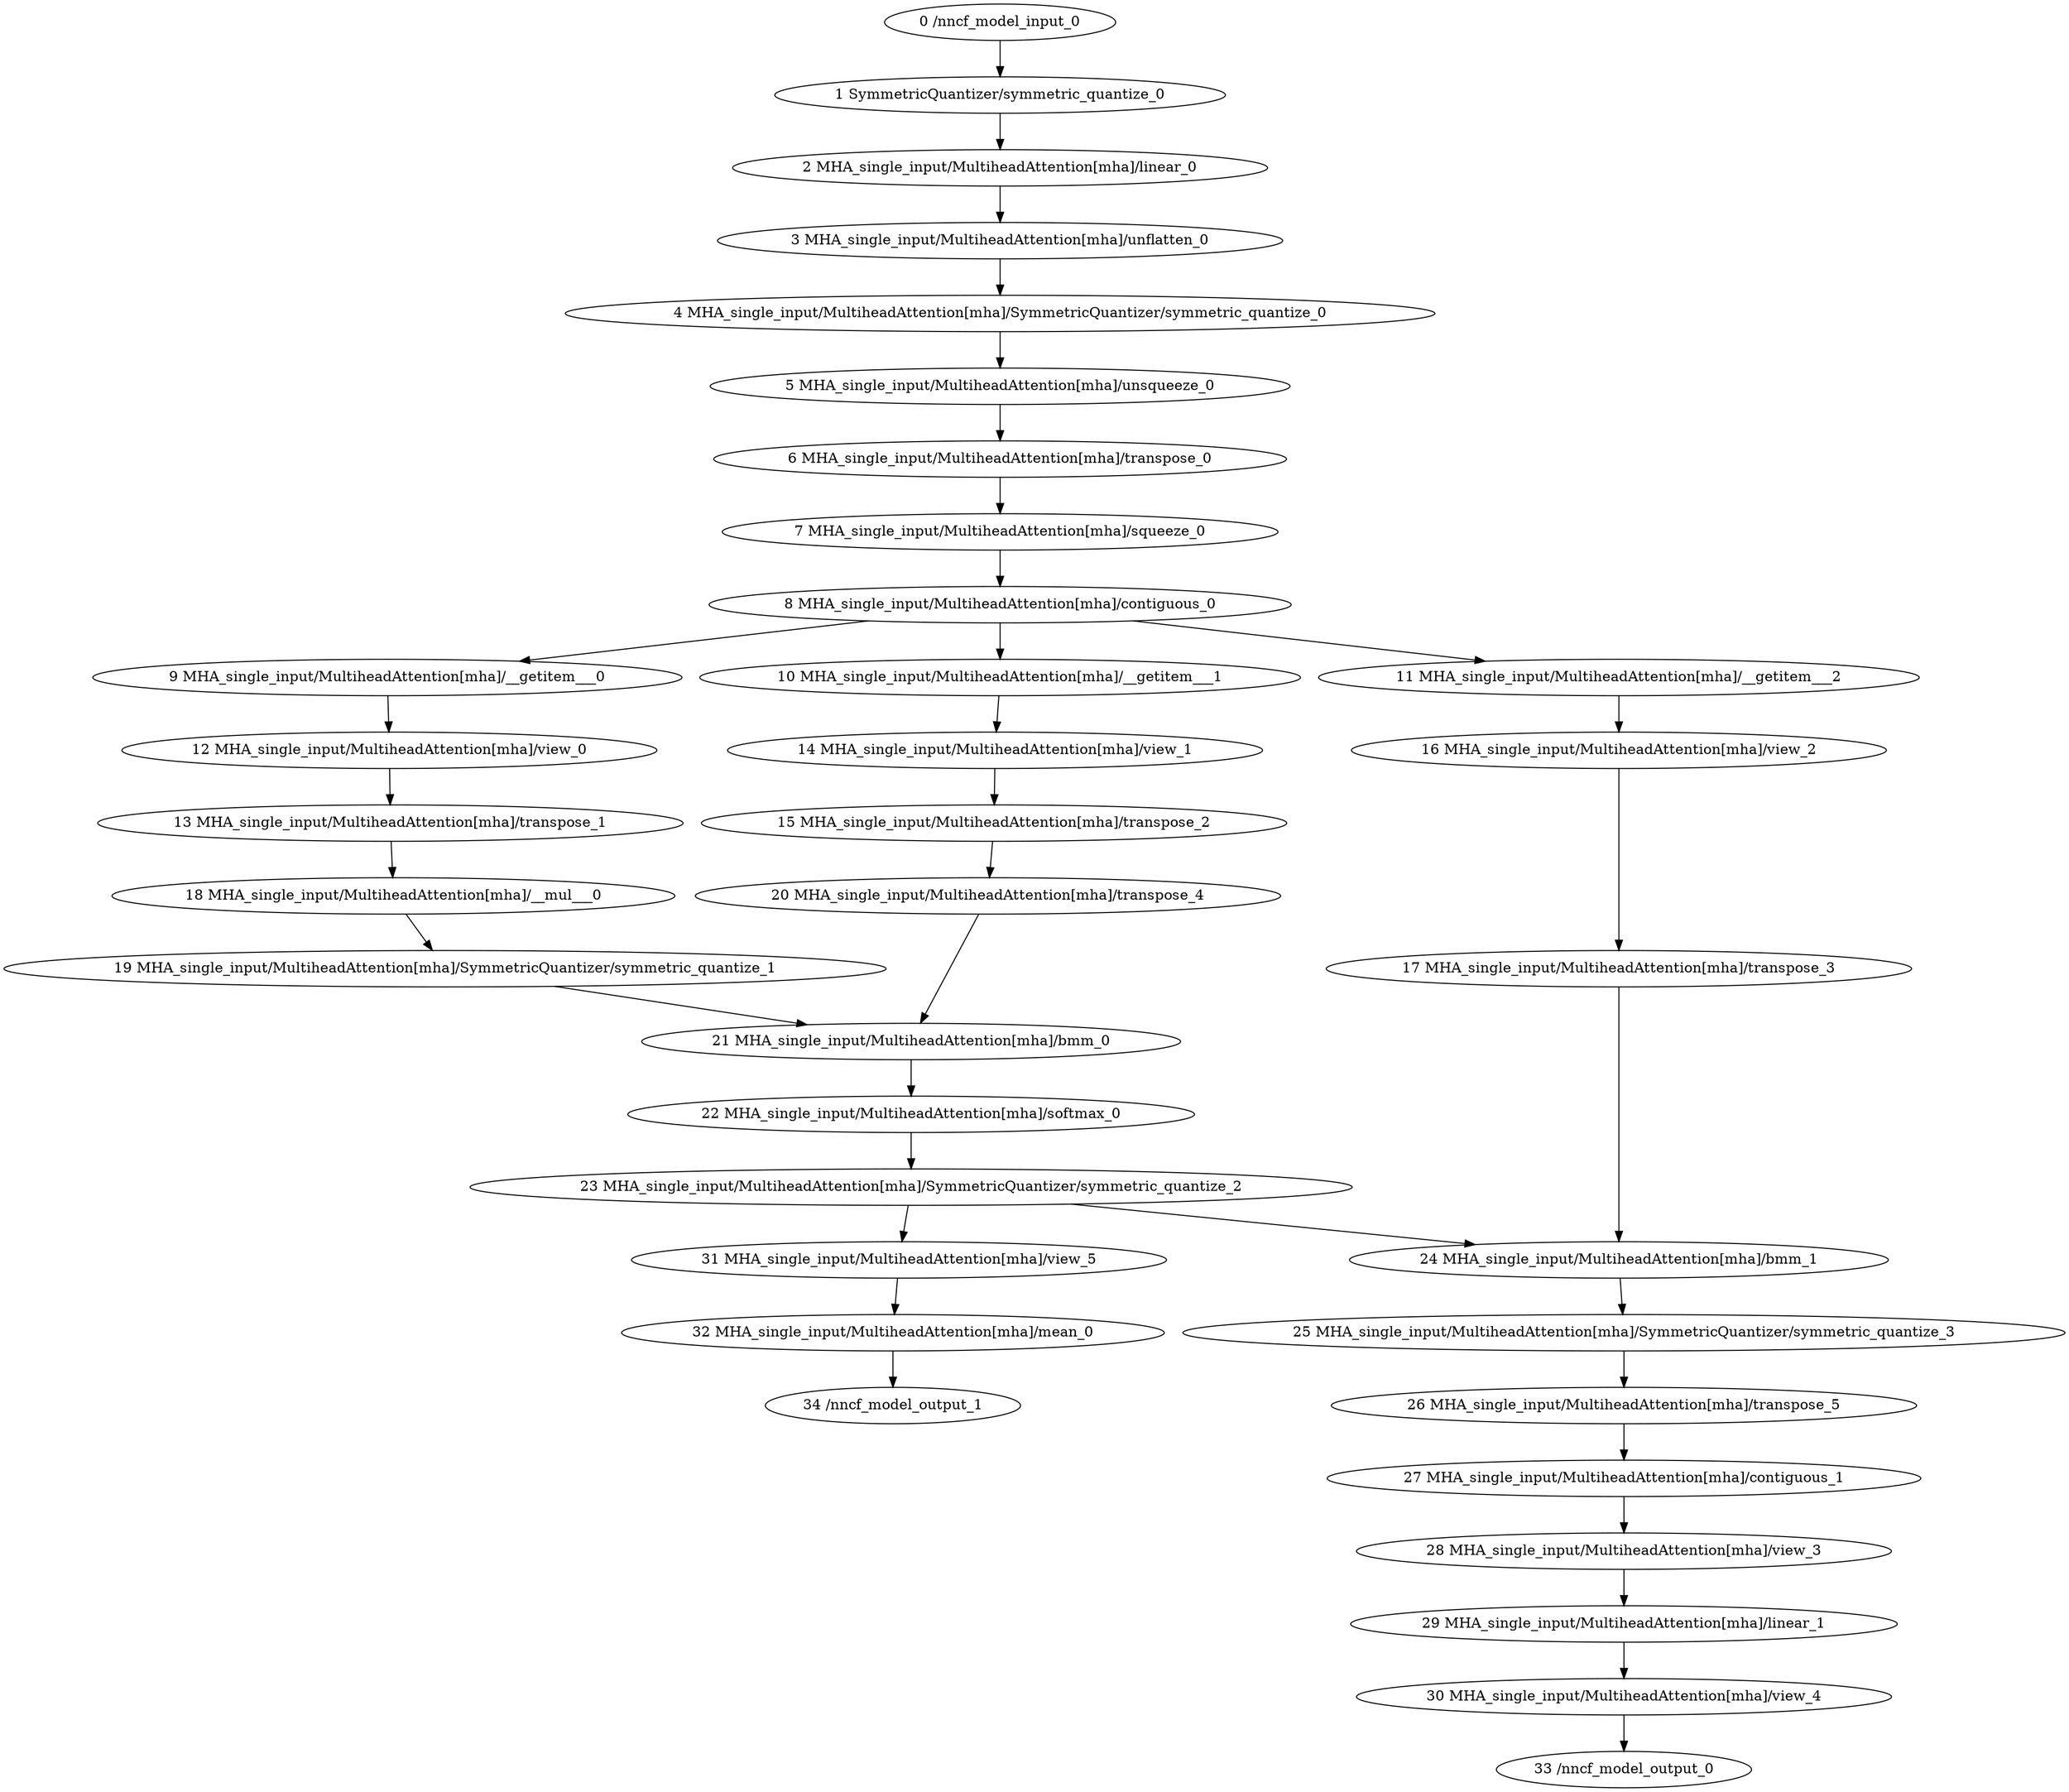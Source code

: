 strict digraph  {
"0 /nncf_model_input_0" [id=0, type=nncf_model_input];
"1 SymmetricQuantizer/symmetric_quantize_0" [id=1, type=symmetric_quantize];
"2 MHA_single_input/MultiheadAttention[mha]/linear_0" [id=2, type=linear];
"3 MHA_single_input/MultiheadAttention[mha]/unflatten_0" [id=3, type=unflatten];
"4 MHA_single_input/MultiheadAttention[mha]/SymmetricQuantizer/symmetric_quantize_0" [id=4, type=symmetric_quantize];
"5 MHA_single_input/MultiheadAttention[mha]/unsqueeze_0" [id=5, type=unsqueeze];
"6 MHA_single_input/MultiheadAttention[mha]/transpose_0" [id=6, type=transpose];
"7 MHA_single_input/MultiheadAttention[mha]/squeeze_0" [id=7, type=squeeze];
"8 MHA_single_input/MultiheadAttention[mha]/contiguous_0" [id=8, type=contiguous];
"9 MHA_single_input/MultiheadAttention[mha]/__getitem___0" [id=9, type=__getitem__];
"10 MHA_single_input/MultiheadAttention[mha]/__getitem___1" [id=10, type=__getitem__];
"11 MHA_single_input/MultiheadAttention[mha]/__getitem___2" [id=11, type=__getitem__];
"12 MHA_single_input/MultiheadAttention[mha]/view_0" [id=12, type=view];
"13 MHA_single_input/MultiheadAttention[mha]/transpose_1" [id=13, type=transpose];
"14 MHA_single_input/MultiheadAttention[mha]/view_1" [id=14, type=view];
"15 MHA_single_input/MultiheadAttention[mha]/transpose_2" [id=15, type=transpose];
"16 MHA_single_input/MultiheadAttention[mha]/view_2" [id=16, type=view];
"17 MHA_single_input/MultiheadAttention[mha]/transpose_3" [id=17, type=transpose];
"18 MHA_single_input/MultiheadAttention[mha]/__mul___0" [id=18, type=__mul__];
"19 MHA_single_input/MultiheadAttention[mha]/SymmetricQuantizer/symmetric_quantize_1" [id=19, type=symmetric_quantize];
"20 MHA_single_input/MultiheadAttention[mha]/transpose_4" [id=20, type=transpose];
"21 MHA_single_input/MultiheadAttention[mha]/bmm_0" [id=21, type=bmm];
"22 MHA_single_input/MultiheadAttention[mha]/softmax_0" [id=22, type=softmax];
"23 MHA_single_input/MultiheadAttention[mha]/SymmetricQuantizer/symmetric_quantize_2" [id=23, type=symmetric_quantize];
"24 MHA_single_input/MultiheadAttention[mha]/bmm_1" [id=24, type=bmm];
"25 MHA_single_input/MultiheadAttention[mha]/SymmetricQuantizer/symmetric_quantize_3" [id=25, type=symmetric_quantize];
"26 MHA_single_input/MultiheadAttention[mha]/transpose_5" [id=26, type=transpose];
"27 MHA_single_input/MultiheadAttention[mha]/contiguous_1" [id=27, type=contiguous];
"28 MHA_single_input/MultiheadAttention[mha]/view_3" [id=28, type=view];
"29 MHA_single_input/MultiheadAttention[mha]/linear_1" [id=29, type=linear];
"30 MHA_single_input/MultiheadAttention[mha]/view_4" [id=30, type=view];
"31 MHA_single_input/MultiheadAttention[mha]/view_5" [id=31, type=view];
"32 MHA_single_input/MultiheadAttention[mha]/mean_0" [id=32, type=mean];
"33 /nncf_model_output_0" [id=33, type=nncf_model_output];
"34 /nncf_model_output_1" [id=34, type=nncf_model_output];
"0 /nncf_model_input_0" -> "1 SymmetricQuantizer/symmetric_quantize_0";
"1 SymmetricQuantizer/symmetric_quantize_0" -> "2 MHA_single_input/MultiheadAttention[mha]/linear_0";
"2 MHA_single_input/MultiheadAttention[mha]/linear_0" -> "3 MHA_single_input/MultiheadAttention[mha]/unflatten_0";
"3 MHA_single_input/MultiheadAttention[mha]/unflatten_0" -> "4 MHA_single_input/MultiheadAttention[mha]/SymmetricQuantizer/symmetric_quantize_0";
"4 MHA_single_input/MultiheadAttention[mha]/SymmetricQuantizer/symmetric_quantize_0" -> "5 MHA_single_input/MultiheadAttention[mha]/unsqueeze_0";
"5 MHA_single_input/MultiheadAttention[mha]/unsqueeze_0" -> "6 MHA_single_input/MultiheadAttention[mha]/transpose_0";
"6 MHA_single_input/MultiheadAttention[mha]/transpose_0" -> "7 MHA_single_input/MultiheadAttention[mha]/squeeze_0";
"7 MHA_single_input/MultiheadAttention[mha]/squeeze_0" -> "8 MHA_single_input/MultiheadAttention[mha]/contiguous_0";
"8 MHA_single_input/MultiheadAttention[mha]/contiguous_0" -> "9 MHA_single_input/MultiheadAttention[mha]/__getitem___0";
"8 MHA_single_input/MultiheadAttention[mha]/contiguous_0" -> "10 MHA_single_input/MultiheadAttention[mha]/__getitem___1";
"8 MHA_single_input/MultiheadAttention[mha]/contiguous_0" -> "11 MHA_single_input/MultiheadAttention[mha]/__getitem___2";
"9 MHA_single_input/MultiheadAttention[mha]/__getitem___0" -> "12 MHA_single_input/MultiheadAttention[mha]/view_0";
"10 MHA_single_input/MultiheadAttention[mha]/__getitem___1" -> "14 MHA_single_input/MultiheadAttention[mha]/view_1";
"11 MHA_single_input/MultiheadAttention[mha]/__getitem___2" -> "16 MHA_single_input/MultiheadAttention[mha]/view_2";
"12 MHA_single_input/MultiheadAttention[mha]/view_0" -> "13 MHA_single_input/MultiheadAttention[mha]/transpose_1";
"13 MHA_single_input/MultiheadAttention[mha]/transpose_1" -> "18 MHA_single_input/MultiheadAttention[mha]/__mul___0";
"14 MHA_single_input/MultiheadAttention[mha]/view_1" -> "15 MHA_single_input/MultiheadAttention[mha]/transpose_2";
"15 MHA_single_input/MultiheadAttention[mha]/transpose_2" -> "20 MHA_single_input/MultiheadAttention[mha]/transpose_4";
"16 MHA_single_input/MultiheadAttention[mha]/view_2" -> "17 MHA_single_input/MultiheadAttention[mha]/transpose_3";
"17 MHA_single_input/MultiheadAttention[mha]/transpose_3" -> "24 MHA_single_input/MultiheadAttention[mha]/bmm_1";
"18 MHA_single_input/MultiheadAttention[mha]/__mul___0" -> "19 MHA_single_input/MultiheadAttention[mha]/SymmetricQuantizer/symmetric_quantize_1";
"19 MHA_single_input/MultiheadAttention[mha]/SymmetricQuantizer/symmetric_quantize_1" -> "21 MHA_single_input/MultiheadAttention[mha]/bmm_0";
"20 MHA_single_input/MultiheadAttention[mha]/transpose_4" -> "21 MHA_single_input/MultiheadAttention[mha]/bmm_0";
"21 MHA_single_input/MultiheadAttention[mha]/bmm_0" -> "22 MHA_single_input/MultiheadAttention[mha]/softmax_0";
"22 MHA_single_input/MultiheadAttention[mha]/softmax_0" -> "23 MHA_single_input/MultiheadAttention[mha]/SymmetricQuantizer/symmetric_quantize_2";
"23 MHA_single_input/MultiheadAttention[mha]/SymmetricQuantizer/symmetric_quantize_2" -> "24 MHA_single_input/MultiheadAttention[mha]/bmm_1";
"23 MHA_single_input/MultiheadAttention[mha]/SymmetricQuantizer/symmetric_quantize_2" -> "31 MHA_single_input/MultiheadAttention[mha]/view_5";
"24 MHA_single_input/MultiheadAttention[mha]/bmm_1" -> "25 MHA_single_input/MultiheadAttention[mha]/SymmetricQuantizer/symmetric_quantize_3";
"25 MHA_single_input/MultiheadAttention[mha]/SymmetricQuantizer/symmetric_quantize_3" -> "26 MHA_single_input/MultiheadAttention[mha]/transpose_5";
"26 MHA_single_input/MultiheadAttention[mha]/transpose_5" -> "27 MHA_single_input/MultiheadAttention[mha]/contiguous_1";
"27 MHA_single_input/MultiheadAttention[mha]/contiguous_1" -> "28 MHA_single_input/MultiheadAttention[mha]/view_3";
"28 MHA_single_input/MultiheadAttention[mha]/view_3" -> "29 MHA_single_input/MultiheadAttention[mha]/linear_1";
"29 MHA_single_input/MultiheadAttention[mha]/linear_1" -> "30 MHA_single_input/MultiheadAttention[mha]/view_4";
"30 MHA_single_input/MultiheadAttention[mha]/view_4" -> "33 /nncf_model_output_0";
"31 MHA_single_input/MultiheadAttention[mha]/view_5" -> "32 MHA_single_input/MultiheadAttention[mha]/mean_0";
"32 MHA_single_input/MultiheadAttention[mha]/mean_0" -> "34 /nncf_model_output_1";
}
